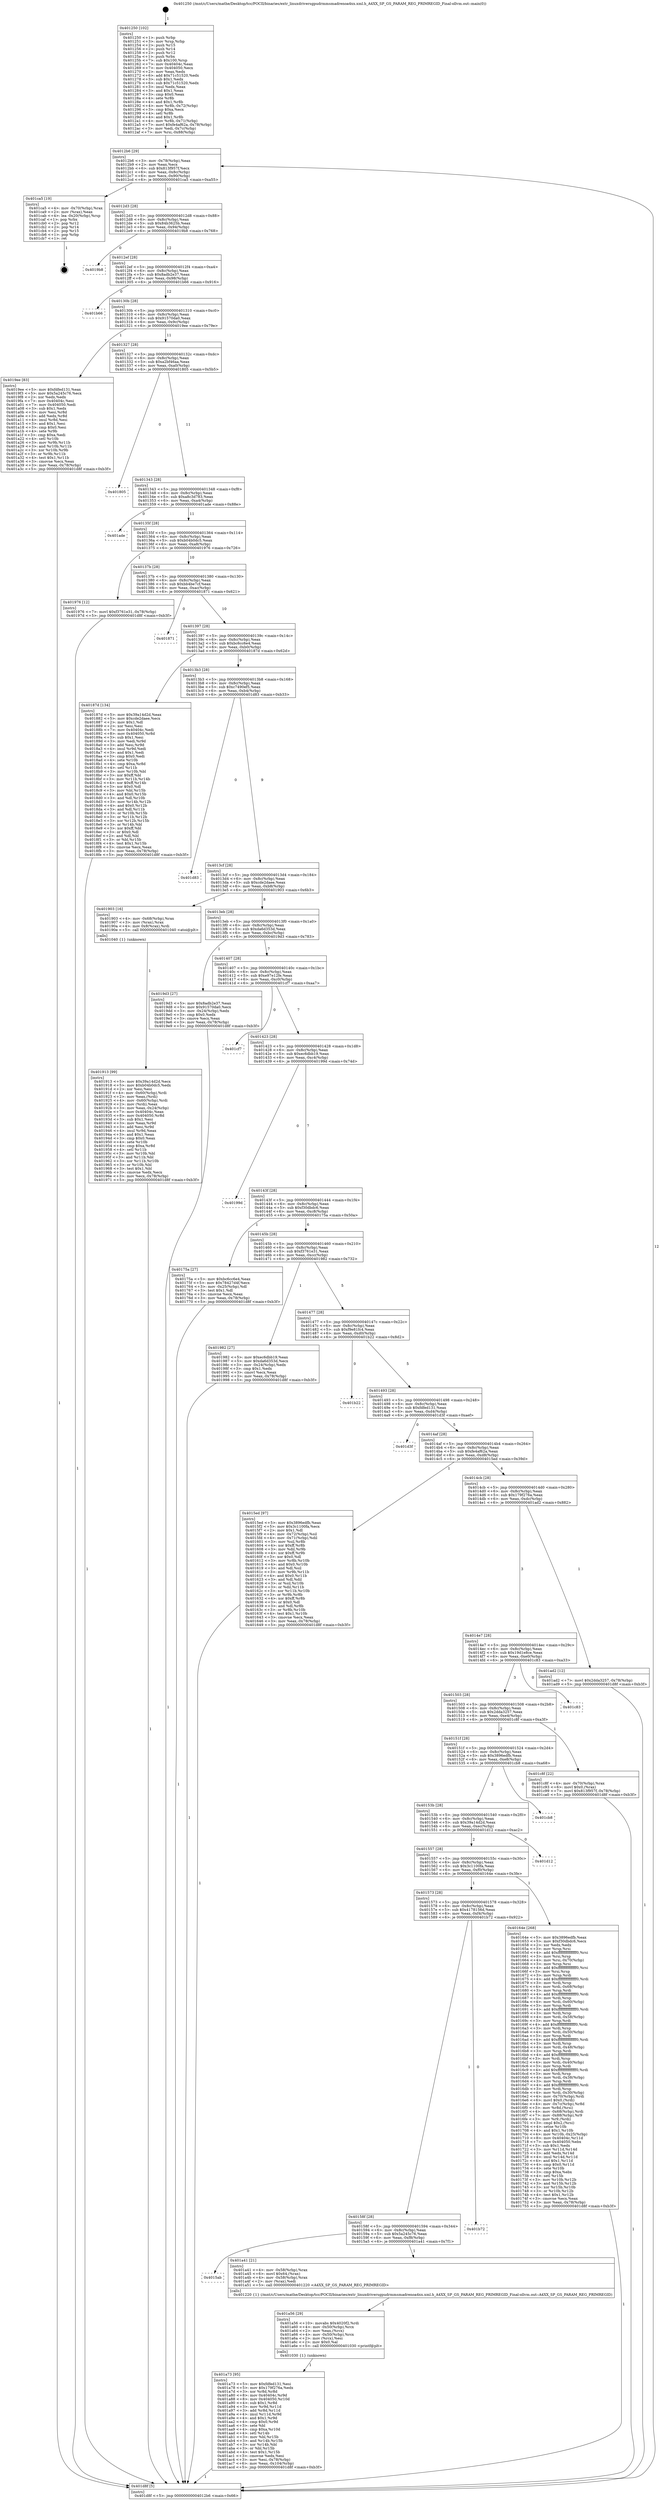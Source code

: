 digraph "0x401250" {
  label = "0x401250 (/mnt/c/Users/mathe/Desktop/tcc/POCII/binaries/extr_linuxdriversgpudrmmsmadrenoa4xx.xml.h_A4XX_SP_GS_PARAM_REG_PRIMREGID_Final-ollvm.out::main(0))"
  labelloc = "t"
  node[shape=record]

  Entry [label="",width=0.3,height=0.3,shape=circle,fillcolor=black,style=filled]
  "0x4012b6" [label="{
     0x4012b6 [29]\l
     | [instrs]\l
     &nbsp;&nbsp;0x4012b6 \<+3\>: mov -0x78(%rbp),%eax\l
     &nbsp;&nbsp;0x4012b9 \<+2\>: mov %eax,%ecx\l
     &nbsp;&nbsp;0x4012bb \<+6\>: sub $0x813f957f,%ecx\l
     &nbsp;&nbsp;0x4012c1 \<+6\>: mov %eax,-0x8c(%rbp)\l
     &nbsp;&nbsp;0x4012c7 \<+6\>: mov %ecx,-0x90(%rbp)\l
     &nbsp;&nbsp;0x4012cd \<+6\>: je 0000000000401ca5 \<main+0xa55\>\l
  }"]
  "0x401ca5" [label="{
     0x401ca5 [19]\l
     | [instrs]\l
     &nbsp;&nbsp;0x401ca5 \<+4\>: mov -0x70(%rbp),%rax\l
     &nbsp;&nbsp;0x401ca9 \<+2\>: mov (%rax),%eax\l
     &nbsp;&nbsp;0x401cab \<+4\>: lea -0x20(%rbp),%rsp\l
     &nbsp;&nbsp;0x401caf \<+1\>: pop %rbx\l
     &nbsp;&nbsp;0x401cb0 \<+2\>: pop %r12\l
     &nbsp;&nbsp;0x401cb2 \<+2\>: pop %r14\l
     &nbsp;&nbsp;0x401cb4 \<+2\>: pop %r15\l
     &nbsp;&nbsp;0x401cb6 \<+1\>: pop %rbp\l
     &nbsp;&nbsp;0x401cb7 \<+1\>: ret\l
  }"]
  "0x4012d3" [label="{
     0x4012d3 [28]\l
     | [instrs]\l
     &nbsp;&nbsp;0x4012d3 \<+5\>: jmp 00000000004012d8 \<main+0x88\>\l
     &nbsp;&nbsp;0x4012d8 \<+6\>: mov -0x8c(%rbp),%eax\l
     &nbsp;&nbsp;0x4012de \<+5\>: sub $0x84b3625b,%eax\l
     &nbsp;&nbsp;0x4012e3 \<+6\>: mov %eax,-0x94(%rbp)\l
     &nbsp;&nbsp;0x4012e9 \<+6\>: je 00000000004019b8 \<main+0x768\>\l
  }"]
  Exit [label="",width=0.3,height=0.3,shape=circle,fillcolor=black,style=filled,peripheries=2]
  "0x4019b8" [label="{
     0x4019b8\l
  }", style=dashed]
  "0x4012ef" [label="{
     0x4012ef [28]\l
     | [instrs]\l
     &nbsp;&nbsp;0x4012ef \<+5\>: jmp 00000000004012f4 \<main+0xa4\>\l
     &nbsp;&nbsp;0x4012f4 \<+6\>: mov -0x8c(%rbp),%eax\l
     &nbsp;&nbsp;0x4012fa \<+5\>: sub $0x8adb2e37,%eax\l
     &nbsp;&nbsp;0x4012ff \<+6\>: mov %eax,-0x98(%rbp)\l
     &nbsp;&nbsp;0x401305 \<+6\>: je 0000000000401b66 \<main+0x916\>\l
  }"]
  "0x401a73" [label="{
     0x401a73 [95]\l
     | [instrs]\l
     &nbsp;&nbsp;0x401a73 \<+5\>: mov $0xfdfed131,%esi\l
     &nbsp;&nbsp;0x401a78 \<+5\>: mov $0x179f276a,%edx\l
     &nbsp;&nbsp;0x401a7d \<+3\>: xor %r8d,%r8d\l
     &nbsp;&nbsp;0x401a80 \<+8\>: mov 0x40404c,%r9d\l
     &nbsp;&nbsp;0x401a88 \<+8\>: mov 0x404050,%r10d\l
     &nbsp;&nbsp;0x401a90 \<+4\>: sub $0x1,%r8d\l
     &nbsp;&nbsp;0x401a94 \<+3\>: mov %r9d,%r11d\l
     &nbsp;&nbsp;0x401a97 \<+3\>: add %r8d,%r11d\l
     &nbsp;&nbsp;0x401a9a \<+4\>: imul %r11d,%r9d\l
     &nbsp;&nbsp;0x401a9e \<+4\>: and $0x1,%r9d\l
     &nbsp;&nbsp;0x401aa2 \<+4\>: cmp $0x0,%r9d\l
     &nbsp;&nbsp;0x401aa6 \<+3\>: sete %bl\l
     &nbsp;&nbsp;0x401aa9 \<+4\>: cmp $0xa,%r10d\l
     &nbsp;&nbsp;0x401aad \<+4\>: setl %r14b\l
     &nbsp;&nbsp;0x401ab1 \<+3\>: mov %bl,%r15b\l
     &nbsp;&nbsp;0x401ab4 \<+3\>: and %r14b,%r15b\l
     &nbsp;&nbsp;0x401ab7 \<+3\>: xor %r14b,%bl\l
     &nbsp;&nbsp;0x401aba \<+3\>: or %bl,%r15b\l
     &nbsp;&nbsp;0x401abd \<+4\>: test $0x1,%r15b\l
     &nbsp;&nbsp;0x401ac1 \<+3\>: cmovne %edx,%esi\l
     &nbsp;&nbsp;0x401ac4 \<+3\>: mov %esi,-0x78(%rbp)\l
     &nbsp;&nbsp;0x401ac7 \<+6\>: mov %eax,-0x104(%rbp)\l
     &nbsp;&nbsp;0x401acd \<+5\>: jmp 0000000000401d8f \<main+0xb3f\>\l
  }"]
  "0x401b66" [label="{
     0x401b66\l
  }", style=dashed]
  "0x40130b" [label="{
     0x40130b [28]\l
     | [instrs]\l
     &nbsp;&nbsp;0x40130b \<+5\>: jmp 0000000000401310 \<main+0xc0\>\l
     &nbsp;&nbsp;0x401310 \<+6\>: mov -0x8c(%rbp),%eax\l
     &nbsp;&nbsp;0x401316 \<+5\>: sub $0x91570da0,%eax\l
     &nbsp;&nbsp;0x40131b \<+6\>: mov %eax,-0x9c(%rbp)\l
     &nbsp;&nbsp;0x401321 \<+6\>: je 00000000004019ee \<main+0x79e\>\l
  }"]
  "0x401a56" [label="{
     0x401a56 [29]\l
     | [instrs]\l
     &nbsp;&nbsp;0x401a56 \<+10\>: movabs $0x4020f2,%rdi\l
     &nbsp;&nbsp;0x401a60 \<+4\>: mov -0x50(%rbp),%rcx\l
     &nbsp;&nbsp;0x401a64 \<+2\>: mov %eax,(%rcx)\l
     &nbsp;&nbsp;0x401a66 \<+4\>: mov -0x50(%rbp),%rcx\l
     &nbsp;&nbsp;0x401a6a \<+2\>: mov (%rcx),%esi\l
     &nbsp;&nbsp;0x401a6c \<+2\>: mov $0x0,%al\l
     &nbsp;&nbsp;0x401a6e \<+5\>: call 0000000000401030 \<printf@plt\>\l
     | [calls]\l
     &nbsp;&nbsp;0x401030 \{1\} (unknown)\l
  }"]
  "0x4019ee" [label="{
     0x4019ee [83]\l
     | [instrs]\l
     &nbsp;&nbsp;0x4019ee \<+5\>: mov $0xfdfed131,%eax\l
     &nbsp;&nbsp;0x4019f3 \<+5\>: mov $0x5a245c76,%ecx\l
     &nbsp;&nbsp;0x4019f8 \<+2\>: xor %edx,%edx\l
     &nbsp;&nbsp;0x4019fa \<+7\>: mov 0x40404c,%esi\l
     &nbsp;&nbsp;0x401a01 \<+7\>: mov 0x404050,%edi\l
     &nbsp;&nbsp;0x401a08 \<+3\>: sub $0x1,%edx\l
     &nbsp;&nbsp;0x401a0b \<+3\>: mov %esi,%r8d\l
     &nbsp;&nbsp;0x401a0e \<+3\>: add %edx,%r8d\l
     &nbsp;&nbsp;0x401a11 \<+4\>: imul %r8d,%esi\l
     &nbsp;&nbsp;0x401a15 \<+3\>: and $0x1,%esi\l
     &nbsp;&nbsp;0x401a18 \<+3\>: cmp $0x0,%esi\l
     &nbsp;&nbsp;0x401a1b \<+4\>: sete %r9b\l
     &nbsp;&nbsp;0x401a1f \<+3\>: cmp $0xa,%edi\l
     &nbsp;&nbsp;0x401a22 \<+4\>: setl %r10b\l
     &nbsp;&nbsp;0x401a26 \<+3\>: mov %r9b,%r11b\l
     &nbsp;&nbsp;0x401a29 \<+3\>: and %r10b,%r11b\l
     &nbsp;&nbsp;0x401a2c \<+3\>: xor %r10b,%r9b\l
     &nbsp;&nbsp;0x401a2f \<+3\>: or %r9b,%r11b\l
     &nbsp;&nbsp;0x401a32 \<+4\>: test $0x1,%r11b\l
     &nbsp;&nbsp;0x401a36 \<+3\>: cmovne %ecx,%eax\l
     &nbsp;&nbsp;0x401a39 \<+3\>: mov %eax,-0x78(%rbp)\l
     &nbsp;&nbsp;0x401a3c \<+5\>: jmp 0000000000401d8f \<main+0xb3f\>\l
  }"]
  "0x401327" [label="{
     0x401327 [28]\l
     | [instrs]\l
     &nbsp;&nbsp;0x401327 \<+5\>: jmp 000000000040132c \<main+0xdc\>\l
     &nbsp;&nbsp;0x40132c \<+6\>: mov -0x8c(%rbp),%eax\l
     &nbsp;&nbsp;0x401332 \<+5\>: sub $0xa2bf46aa,%eax\l
     &nbsp;&nbsp;0x401337 \<+6\>: mov %eax,-0xa0(%rbp)\l
     &nbsp;&nbsp;0x40133d \<+6\>: je 0000000000401805 \<main+0x5b5\>\l
  }"]
  "0x4015ab" [label="{
     0x4015ab\l
  }", style=dashed]
  "0x401805" [label="{
     0x401805\l
  }", style=dashed]
  "0x401343" [label="{
     0x401343 [28]\l
     | [instrs]\l
     &nbsp;&nbsp;0x401343 \<+5\>: jmp 0000000000401348 \<main+0xf8\>\l
     &nbsp;&nbsp;0x401348 \<+6\>: mov -0x8c(%rbp),%eax\l
     &nbsp;&nbsp;0x40134e \<+5\>: sub $0xa8c3d783,%eax\l
     &nbsp;&nbsp;0x401353 \<+6\>: mov %eax,-0xa4(%rbp)\l
     &nbsp;&nbsp;0x401359 \<+6\>: je 0000000000401ade \<main+0x88e\>\l
  }"]
  "0x401a41" [label="{
     0x401a41 [21]\l
     | [instrs]\l
     &nbsp;&nbsp;0x401a41 \<+4\>: mov -0x58(%rbp),%rax\l
     &nbsp;&nbsp;0x401a45 \<+6\>: movl $0x64,(%rax)\l
     &nbsp;&nbsp;0x401a4b \<+4\>: mov -0x58(%rbp),%rax\l
     &nbsp;&nbsp;0x401a4f \<+2\>: mov (%rax),%edi\l
     &nbsp;&nbsp;0x401a51 \<+5\>: call 0000000000401220 \<A4XX_SP_GS_PARAM_REG_PRIMREGID\>\l
     | [calls]\l
     &nbsp;&nbsp;0x401220 \{1\} (/mnt/c/Users/mathe/Desktop/tcc/POCII/binaries/extr_linuxdriversgpudrmmsmadrenoa4xx.xml.h_A4XX_SP_GS_PARAM_REG_PRIMREGID_Final-ollvm.out::A4XX_SP_GS_PARAM_REG_PRIMREGID)\l
  }"]
  "0x401ade" [label="{
     0x401ade\l
  }", style=dashed]
  "0x40135f" [label="{
     0x40135f [28]\l
     | [instrs]\l
     &nbsp;&nbsp;0x40135f \<+5\>: jmp 0000000000401364 \<main+0x114\>\l
     &nbsp;&nbsp;0x401364 \<+6\>: mov -0x8c(%rbp),%eax\l
     &nbsp;&nbsp;0x40136a \<+5\>: sub $0xb04b0dc5,%eax\l
     &nbsp;&nbsp;0x40136f \<+6\>: mov %eax,-0xa8(%rbp)\l
     &nbsp;&nbsp;0x401375 \<+6\>: je 0000000000401976 \<main+0x726\>\l
  }"]
  "0x40158f" [label="{
     0x40158f [28]\l
     | [instrs]\l
     &nbsp;&nbsp;0x40158f \<+5\>: jmp 0000000000401594 \<main+0x344\>\l
     &nbsp;&nbsp;0x401594 \<+6\>: mov -0x8c(%rbp),%eax\l
     &nbsp;&nbsp;0x40159a \<+5\>: sub $0x5a245c76,%eax\l
     &nbsp;&nbsp;0x40159f \<+6\>: mov %eax,-0xf8(%rbp)\l
     &nbsp;&nbsp;0x4015a5 \<+6\>: je 0000000000401a41 \<main+0x7f1\>\l
  }"]
  "0x401976" [label="{
     0x401976 [12]\l
     | [instrs]\l
     &nbsp;&nbsp;0x401976 \<+7\>: movl $0xf3761e31,-0x78(%rbp)\l
     &nbsp;&nbsp;0x40197d \<+5\>: jmp 0000000000401d8f \<main+0xb3f\>\l
  }"]
  "0x40137b" [label="{
     0x40137b [28]\l
     | [instrs]\l
     &nbsp;&nbsp;0x40137b \<+5\>: jmp 0000000000401380 \<main+0x130\>\l
     &nbsp;&nbsp;0x401380 \<+6\>: mov -0x8c(%rbp),%eax\l
     &nbsp;&nbsp;0x401386 \<+5\>: sub $0xbb4be7cf,%eax\l
     &nbsp;&nbsp;0x40138b \<+6\>: mov %eax,-0xac(%rbp)\l
     &nbsp;&nbsp;0x401391 \<+6\>: je 0000000000401871 \<main+0x621\>\l
  }"]
  "0x401b72" [label="{
     0x401b72\l
  }", style=dashed]
  "0x401871" [label="{
     0x401871\l
  }", style=dashed]
  "0x401397" [label="{
     0x401397 [28]\l
     | [instrs]\l
     &nbsp;&nbsp;0x401397 \<+5\>: jmp 000000000040139c \<main+0x14c\>\l
     &nbsp;&nbsp;0x40139c \<+6\>: mov -0x8c(%rbp),%eax\l
     &nbsp;&nbsp;0x4013a2 \<+5\>: sub $0xbc6cc6e4,%eax\l
     &nbsp;&nbsp;0x4013a7 \<+6\>: mov %eax,-0xb0(%rbp)\l
     &nbsp;&nbsp;0x4013ad \<+6\>: je 000000000040187d \<main+0x62d\>\l
  }"]
  "0x401913" [label="{
     0x401913 [99]\l
     | [instrs]\l
     &nbsp;&nbsp;0x401913 \<+5\>: mov $0x39a14d2d,%ecx\l
     &nbsp;&nbsp;0x401918 \<+5\>: mov $0xb04b0dc5,%edx\l
     &nbsp;&nbsp;0x40191d \<+2\>: xor %esi,%esi\l
     &nbsp;&nbsp;0x40191f \<+4\>: mov -0x60(%rbp),%rdi\l
     &nbsp;&nbsp;0x401923 \<+2\>: mov %eax,(%rdi)\l
     &nbsp;&nbsp;0x401925 \<+4\>: mov -0x60(%rbp),%rdi\l
     &nbsp;&nbsp;0x401929 \<+2\>: mov (%rdi),%eax\l
     &nbsp;&nbsp;0x40192b \<+3\>: mov %eax,-0x24(%rbp)\l
     &nbsp;&nbsp;0x40192e \<+7\>: mov 0x40404c,%eax\l
     &nbsp;&nbsp;0x401935 \<+8\>: mov 0x404050,%r8d\l
     &nbsp;&nbsp;0x40193d \<+3\>: sub $0x1,%esi\l
     &nbsp;&nbsp;0x401940 \<+3\>: mov %eax,%r9d\l
     &nbsp;&nbsp;0x401943 \<+3\>: add %esi,%r9d\l
     &nbsp;&nbsp;0x401946 \<+4\>: imul %r9d,%eax\l
     &nbsp;&nbsp;0x40194a \<+3\>: and $0x1,%eax\l
     &nbsp;&nbsp;0x40194d \<+3\>: cmp $0x0,%eax\l
     &nbsp;&nbsp;0x401950 \<+4\>: sete %r10b\l
     &nbsp;&nbsp;0x401954 \<+4\>: cmp $0xa,%r8d\l
     &nbsp;&nbsp;0x401958 \<+4\>: setl %r11b\l
     &nbsp;&nbsp;0x40195c \<+3\>: mov %r10b,%bl\l
     &nbsp;&nbsp;0x40195f \<+3\>: and %r11b,%bl\l
     &nbsp;&nbsp;0x401962 \<+3\>: xor %r11b,%r10b\l
     &nbsp;&nbsp;0x401965 \<+3\>: or %r10b,%bl\l
     &nbsp;&nbsp;0x401968 \<+3\>: test $0x1,%bl\l
     &nbsp;&nbsp;0x40196b \<+3\>: cmovne %edx,%ecx\l
     &nbsp;&nbsp;0x40196e \<+3\>: mov %ecx,-0x78(%rbp)\l
     &nbsp;&nbsp;0x401971 \<+5\>: jmp 0000000000401d8f \<main+0xb3f\>\l
  }"]
  "0x40187d" [label="{
     0x40187d [134]\l
     | [instrs]\l
     &nbsp;&nbsp;0x40187d \<+5\>: mov $0x39a14d2d,%eax\l
     &nbsp;&nbsp;0x401882 \<+5\>: mov $0xcde2daee,%ecx\l
     &nbsp;&nbsp;0x401887 \<+2\>: mov $0x1,%dl\l
     &nbsp;&nbsp;0x401889 \<+2\>: xor %esi,%esi\l
     &nbsp;&nbsp;0x40188b \<+7\>: mov 0x40404c,%edi\l
     &nbsp;&nbsp;0x401892 \<+8\>: mov 0x404050,%r8d\l
     &nbsp;&nbsp;0x40189a \<+3\>: sub $0x1,%esi\l
     &nbsp;&nbsp;0x40189d \<+3\>: mov %edi,%r9d\l
     &nbsp;&nbsp;0x4018a0 \<+3\>: add %esi,%r9d\l
     &nbsp;&nbsp;0x4018a3 \<+4\>: imul %r9d,%edi\l
     &nbsp;&nbsp;0x4018a7 \<+3\>: and $0x1,%edi\l
     &nbsp;&nbsp;0x4018aa \<+3\>: cmp $0x0,%edi\l
     &nbsp;&nbsp;0x4018ad \<+4\>: sete %r10b\l
     &nbsp;&nbsp;0x4018b1 \<+4\>: cmp $0xa,%r8d\l
     &nbsp;&nbsp;0x4018b5 \<+4\>: setl %r11b\l
     &nbsp;&nbsp;0x4018b9 \<+3\>: mov %r10b,%bl\l
     &nbsp;&nbsp;0x4018bc \<+3\>: xor $0xff,%bl\l
     &nbsp;&nbsp;0x4018bf \<+3\>: mov %r11b,%r14b\l
     &nbsp;&nbsp;0x4018c2 \<+4\>: xor $0xff,%r14b\l
     &nbsp;&nbsp;0x4018c6 \<+3\>: xor $0x0,%dl\l
     &nbsp;&nbsp;0x4018c9 \<+3\>: mov %bl,%r15b\l
     &nbsp;&nbsp;0x4018cc \<+4\>: and $0x0,%r15b\l
     &nbsp;&nbsp;0x4018d0 \<+3\>: and %dl,%r10b\l
     &nbsp;&nbsp;0x4018d3 \<+3\>: mov %r14b,%r12b\l
     &nbsp;&nbsp;0x4018d6 \<+4\>: and $0x0,%r12b\l
     &nbsp;&nbsp;0x4018da \<+3\>: and %dl,%r11b\l
     &nbsp;&nbsp;0x4018dd \<+3\>: or %r10b,%r15b\l
     &nbsp;&nbsp;0x4018e0 \<+3\>: or %r11b,%r12b\l
     &nbsp;&nbsp;0x4018e3 \<+3\>: xor %r12b,%r15b\l
     &nbsp;&nbsp;0x4018e6 \<+3\>: or %r14b,%bl\l
     &nbsp;&nbsp;0x4018e9 \<+3\>: xor $0xff,%bl\l
     &nbsp;&nbsp;0x4018ec \<+3\>: or $0x0,%dl\l
     &nbsp;&nbsp;0x4018ef \<+2\>: and %dl,%bl\l
     &nbsp;&nbsp;0x4018f1 \<+3\>: or %bl,%r15b\l
     &nbsp;&nbsp;0x4018f4 \<+4\>: test $0x1,%r15b\l
     &nbsp;&nbsp;0x4018f8 \<+3\>: cmovne %ecx,%eax\l
     &nbsp;&nbsp;0x4018fb \<+3\>: mov %eax,-0x78(%rbp)\l
     &nbsp;&nbsp;0x4018fe \<+5\>: jmp 0000000000401d8f \<main+0xb3f\>\l
  }"]
  "0x4013b3" [label="{
     0x4013b3 [28]\l
     | [instrs]\l
     &nbsp;&nbsp;0x4013b3 \<+5\>: jmp 00000000004013b8 \<main+0x168\>\l
     &nbsp;&nbsp;0x4013b8 \<+6\>: mov -0x8c(%rbp),%eax\l
     &nbsp;&nbsp;0x4013be \<+5\>: sub $0xc7490ef5,%eax\l
     &nbsp;&nbsp;0x4013c3 \<+6\>: mov %eax,-0xb4(%rbp)\l
     &nbsp;&nbsp;0x4013c9 \<+6\>: je 0000000000401d83 \<main+0xb33\>\l
  }"]
  "0x401573" [label="{
     0x401573 [28]\l
     | [instrs]\l
     &nbsp;&nbsp;0x401573 \<+5\>: jmp 0000000000401578 \<main+0x328\>\l
     &nbsp;&nbsp;0x401578 \<+6\>: mov -0x8c(%rbp),%eax\l
     &nbsp;&nbsp;0x40157e \<+5\>: sub $0x4178156d,%eax\l
     &nbsp;&nbsp;0x401583 \<+6\>: mov %eax,-0xf4(%rbp)\l
     &nbsp;&nbsp;0x401589 \<+6\>: je 0000000000401b72 \<main+0x922\>\l
  }"]
  "0x401d83" [label="{
     0x401d83\l
  }", style=dashed]
  "0x4013cf" [label="{
     0x4013cf [28]\l
     | [instrs]\l
     &nbsp;&nbsp;0x4013cf \<+5\>: jmp 00000000004013d4 \<main+0x184\>\l
     &nbsp;&nbsp;0x4013d4 \<+6\>: mov -0x8c(%rbp),%eax\l
     &nbsp;&nbsp;0x4013da \<+5\>: sub $0xcde2daee,%eax\l
     &nbsp;&nbsp;0x4013df \<+6\>: mov %eax,-0xb8(%rbp)\l
     &nbsp;&nbsp;0x4013e5 \<+6\>: je 0000000000401903 \<main+0x6b3\>\l
  }"]
  "0x40164e" [label="{
     0x40164e [268]\l
     | [instrs]\l
     &nbsp;&nbsp;0x40164e \<+5\>: mov $0x3896edfb,%eax\l
     &nbsp;&nbsp;0x401653 \<+5\>: mov $0xf30dbdc6,%ecx\l
     &nbsp;&nbsp;0x401658 \<+2\>: xor %edx,%edx\l
     &nbsp;&nbsp;0x40165a \<+3\>: mov %rsp,%rsi\l
     &nbsp;&nbsp;0x40165d \<+4\>: add $0xfffffffffffffff0,%rsi\l
     &nbsp;&nbsp;0x401661 \<+3\>: mov %rsi,%rsp\l
     &nbsp;&nbsp;0x401664 \<+4\>: mov %rsi,-0x70(%rbp)\l
     &nbsp;&nbsp;0x401668 \<+3\>: mov %rsp,%rsi\l
     &nbsp;&nbsp;0x40166b \<+4\>: add $0xfffffffffffffff0,%rsi\l
     &nbsp;&nbsp;0x40166f \<+3\>: mov %rsi,%rsp\l
     &nbsp;&nbsp;0x401672 \<+3\>: mov %rsp,%rdi\l
     &nbsp;&nbsp;0x401675 \<+4\>: add $0xfffffffffffffff0,%rdi\l
     &nbsp;&nbsp;0x401679 \<+3\>: mov %rdi,%rsp\l
     &nbsp;&nbsp;0x40167c \<+4\>: mov %rdi,-0x68(%rbp)\l
     &nbsp;&nbsp;0x401680 \<+3\>: mov %rsp,%rdi\l
     &nbsp;&nbsp;0x401683 \<+4\>: add $0xfffffffffffffff0,%rdi\l
     &nbsp;&nbsp;0x401687 \<+3\>: mov %rdi,%rsp\l
     &nbsp;&nbsp;0x40168a \<+4\>: mov %rdi,-0x60(%rbp)\l
     &nbsp;&nbsp;0x40168e \<+3\>: mov %rsp,%rdi\l
     &nbsp;&nbsp;0x401691 \<+4\>: add $0xfffffffffffffff0,%rdi\l
     &nbsp;&nbsp;0x401695 \<+3\>: mov %rdi,%rsp\l
     &nbsp;&nbsp;0x401698 \<+4\>: mov %rdi,-0x58(%rbp)\l
     &nbsp;&nbsp;0x40169c \<+3\>: mov %rsp,%rdi\l
     &nbsp;&nbsp;0x40169f \<+4\>: add $0xfffffffffffffff0,%rdi\l
     &nbsp;&nbsp;0x4016a3 \<+3\>: mov %rdi,%rsp\l
     &nbsp;&nbsp;0x4016a6 \<+4\>: mov %rdi,-0x50(%rbp)\l
     &nbsp;&nbsp;0x4016aa \<+3\>: mov %rsp,%rdi\l
     &nbsp;&nbsp;0x4016ad \<+4\>: add $0xfffffffffffffff0,%rdi\l
     &nbsp;&nbsp;0x4016b1 \<+3\>: mov %rdi,%rsp\l
     &nbsp;&nbsp;0x4016b4 \<+4\>: mov %rdi,-0x48(%rbp)\l
     &nbsp;&nbsp;0x4016b8 \<+3\>: mov %rsp,%rdi\l
     &nbsp;&nbsp;0x4016bb \<+4\>: add $0xfffffffffffffff0,%rdi\l
     &nbsp;&nbsp;0x4016bf \<+3\>: mov %rdi,%rsp\l
     &nbsp;&nbsp;0x4016c2 \<+4\>: mov %rdi,-0x40(%rbp)\l
     &nbsp;&nbsp;0x4016c6 \<+3\>: mov %rsp,%rdi\l
     &nbsp;&nbsp;0x4016c9 \<+4\>: add $0xfffffffffffffff0,%rdi\l
     &nbsp;&nbsp;0x4016cd \<+3\>: mov %rdi,%rsp\l
     &nbsp;&nbsp;0x4016d0 \<+4\>: mov %rdi,-0x38(%rbp)\l
     &nbsp;&nbsp;0x4016d4 \<+3\>: mov %rsp,%rdi\l
     &nbsp;&nbsp;0x4016d7 \<+4\>: add $0xfffffffffffffff0,%rdi\l
     &nbsp;&nbsp;0x4016db \<+3\>: mov %rdi,%rsp\l
     &nbsp;&nbsp;0x4016de \<+4\>: mov %rdi,-0x30(%rbp)\l
     &nbsp;&nbsp;0x4016e2 \<+4\>: mov -0x70(%rbp),%rdi\l
     &nbsp;&nbsp;0x4016e6 \<+6\>: movl $0x0,(%rdi)\l
     &nbsp;&nbsp;0x4016ec \<+4\>: mov -0x7c(%rbp),%r8d\l
     &nbsp;&nbsp;0x4016f0 \<+3\>: mov %r8d,(%rsi)\l
     &nbsp;&nbsp;0x4016f3 \<+4\>: mov -0x68(%rbp),%rdi\l
     &nbsp;&nbsp;0x4016f7 \<+7\>: mov -0x88(%rbp),%r9\l
     &nbsp;&nbsp;0x4016fe \<+3\>: mov %r9,(%rdi)\l
     &nbsp;&nbsp;0x401701 \<+3\>: cmpl $0x2,(%rsi)\l
     &nbsp;&nbsp;0x401704 \<+4\>: setne %r10b\l
     &nbsp;&nbsp;0x401708 \<+4\>: and $0x1,%r10b\l
     &nbsp;&nbsp;0x40170c \<+4\>: mov %r10b,-0x25(%rbp)\l
     &nbsp;&nbsp;0x401710 \<+8\>: mov 0x40404c,%r11d\l
     &nbsp;&nbsp;0x401718 \<+7\>: mov 0x404050,%ebx\l
     &nbsp;&nbsp;0x40171f \<+3\>: sub $0x1,%edx\l
     &nbsp;&nbsp;0x401722 \<+3\>: mov %r11d,%r14d\l
     &nbsp;&nbsp;0x401725 \<+3\>: add %edx,%r14d\l
     &nbsp;&nbsp;0x401728 \<+4\>: imul %r14d,%r11d\l
     &nbsp;&nbsp;0x40172c \<+4\>: and $0x1,%r11d\l
     &nbsp;&nbsp;0x401730 \<+4\>: cmp $0x0,%r11d\l
     &nbsp;&nbsp;0x401734 \<+4\>: sete %r10b\l
     &nbsp;&nbsp;0x401738 \<+3\>: cmp $0xa,%ebx\l
     &nbsp;&nbsp;0x40173b \<+4\>: setl %r15b\l
     &nbsp;&nbsp;0x40173f \<+3\>: mov %r10b,%r12b\l
     &nbsp;&nbsp;0x401742 \<+3\>: and %r15b,%r12b\l
     &nbsp;&nbsp;0x401745 \<+3\>: xor %r15b,%r10b\l
     &nbsp;&nbsp;0x401748 \<+3\>: or %r10b,%r12b\l
     &nbsp;&nbsp;0x40174b \<+4\>: test $0x1,%r12b\l
     &nbsp;&nbsp;0x40174f \<+3\>: cmovne %ecx,%eax\l
     &nbsp;&nbsp;0x401752 \<+3\>: mov %eax,-0x78(%rbp)\l
     &nbsp;&nbsp;0x401755 \<+5\>: jmp 0000000000401d8f \<main+0xb3f\>\l
  }"]
  "0x401903" [label="{
     0x401903 [16]\l
     | [instrs]\l
     &nbsp;&nbsp;0x401903 \<+4\>: mov -0x68(%rbp),%rax\l
     &nbsp;&nbsp;0x401907 \<+3\>: mov (%rax),%rax\l
     &nbsp;&nbsp;0x40190a \<+4\>: mov 0x8(%rax),%rdi\l
     &nbsp;&nbsp;0x40190e \<+5\>: call 0000000000401040 \<atoi@plt\>\l
     | [calls]\l
     &nbsp;&nbsp;0x401040 \{1\} (unknown)\l
  }"]
  "0x4013eb" [label="{
     0x4013eb [28]\l
     | [instrs]\l
     &nbsp;&nbsp;0x4013eb \<+5\>: jmp 00000000004013f0 \<main+0x1a0\>\l
     &nbsp;&nbsp;0x4013f0 \<+6\>: mov -0x8c(%rbp),%eax\l
     &nbsp;&nbsp;0x4013f6 \<+5\>: sub $0xda6d353d,%eax\l
     &nbsp;&nbsp;0x4013fb \<+6\>: mov %eax,-0xbc(%rbp)\l
     &nbsp;&nbsp;0x401401 \<+6\>: je 00000000004019d3 \<main+0x783\>\l
  }"]
  "0x401557" [label="{
     0x401557 [28]\l
     | [instrs]\l
     &nbsp;&nbsp;0x401557 \<+5\>: jmp 000000000040155c \<main+0x30c\>\l
     &nbsp;&nbsp;0x40155c \<+6\>: mov -0x8c(%rbp),%eax\l
     &nbsp;&nbsp;0x401562 \<+5\>: sub $0x3c1100fa,%eax\l
     &nbsp;&nbsp;0x401567 \<+6\>: mov %eax,-0xf0(%rbp)\l
     &nbsp;&nbsp;0x40156d \<+6\>: je 000000000040164e \<main+0x3fe\>\l
  }"]
  "0x4019d3" [label="{
     0x4019d3 [27]\l
     | [instrs]\l
     &nbsp;&nbsp;0x4019d3 \<+5\>: mov $0x8adb2e37,%eax\l
     &nbsp;&nbsp;0x4019d8 \<+5\>: mov $0x91570da0,%ecx\l
     &nbsp;&nbsp;0x4019dd \<+3\>: mov -0x24(%rbp),%edx\l
     &nbsp;&nbsp;0x4019e0 \<+3\>: cmp $0x0,%edx\l
     &nbsp;&nbsp;0x4019e3 \<+3\>: cmove %ecx,%eax\l
     &nbsp;&nbsp;0x4019e6 \<+3\>: mov %eax,-0x78(%rbp)\l
     &nbsp;&nbsp;0x4019e9 \<+5\>: jmp 0000000000401d8f \<main+0xb3f\>\l
  }"]
  "0x401407" [label="{
     0x401407 [28]\l
     | [instrs]\l
     &nbsp;&nbsp;0x401407 \<+5\>: jmp 000000000040140c \<main+0x1bc\>\l
     &nbsp;&nbsp;0x40140c \<+6\>: mov -0x8c(%rbp),%eax\l
     &nbsp;&nbsp;0x401412 \<+5\>: sub $0xe97e12fe,%eax\l
     &nbsp;&nbsp;0x401417 \<+6\>: mov %eax,-0xc0(%rbp)\l
     &nbsp;&nbsp;0x40141d \<+6\>: je 0000000000401cf7 \<main+0xaa7\>\l
  }"]
  "0x401d12" [label="{
     0x401d12\l
  }", style=dashed]
  "0x401cf7" [label="{
     0x401cf7\l
  }", style=dashed]
  "0x401423" [label="{
     0x401423 [28]\l
     | [instrs]\l
     &nbsp;&nbsp;0x401423 \<+5\>: jmp 0000000000401428 \<main+0x1d8\>\l
     &nbsp;&nbsp;0x401428 \<+6\>: mov -0x8c(%rbp),%eax\l
     &nbsp;&nbsp;0x40142e \<+5\>: sub $0xec6dbb19,%eax\l
     &nbsp;&nbsp;0x401433 \<+6\>: mov %eax,-0xc4(%rbp)\l
     &nbsp;&nbsp;0x401439 \<+6\>: je 000000000040199d \<main+0x74d\>\l
  }"]
  "0x40153b" [label="{
     0x40153b [28]\l
     | [instrs]\l
     &nbsp;&nbsp;0x40153b \<+5\>: jmp 0000000000401540 \<main+0x2f0\>\l
     &nbsp;&nbsp;0x401540 \<+6\>: mov -0x8c(%rbp),%eax\l
     &nbsp;&nbsp;0x401546 \<+5\>: sub $0x39a14d2d,%eax\l
     &nbsp;&nbsp;0x40154b \<+6\>: mov %eax,-0xec(%rbp)\l
     &nbsp;&nbsp;0x401551 \<+6\>: je 0000000000401d12 \<main+0xac2\>\l
  }"]
  "0x40199d" [label="{
     0x40199d\l
  }", style=dashed]
  "0x40143f" [label="{
     0x40143f [28]\l
     | [instrs]\l
     &nbsp;&nbsp;0x40143f \<+5\>: jmp 0000000000401444 \<main+0x1f4\>\l
     &nbsp;&nbsp;0x401444 \<+6\>: mov -0x8c(%rbp),%eax\l
     &nbsp;&nbsp;0x40144a \<+5\>: sub $0xf30dbdc6,%eax\l
     &nbsp;&nbsp;0x40144f \<+6\>: mov %eax,-0xc8(%rbp)\l
     &nbsp;&nbsp;0x401455 \<+6\>: je 000000000040175a \<main+0x50a\>\l
  }"]
  "0x401cb8" [label="{
     0x401cb8\l
  }", style=dashed]
  "0x40175a" [label="{
     0x40175a [27]\l
     | [instrs]\l
     &nbsp;&nbsp;0x40175a \<+5\>: mov $0xbc6cc6e4,%eax\l
     &nbsp;&nbsp;0x40175f \<+5\>: mov $0x78427d4f,%ecx\l
     &nbsp;&nbsp;0x401764 \<+3\>: mov -0x25(%rbp),%dl\l
     &nbsp;&nbsp;0x401767 \<+3\>: test $0x1,%dl\l
     &nbsp;&nbsp;0x40176a \<+3\>: cmovne %ecx,%eax\l
     &nbsp;&nbsp;0x40176d \<+3\>: mov %eax,-0x78(%rbp)\l
     &nbsp;&nbsp;0x401770 \<+5\>: jmp 0000000000401d8f \<main+0xb3f\>\l
  }"]
  "0x40145b" [label="{
     0x40145b [28]\l
     | [instrs]\l
     &nbsp;&nbsp;0x40145b \<+5\>: jmp 0000000000401460 \<main+0x210\>\l
     &nbsp;&nbsp;0x401460 \<+6\>: mov -0x8c(%rbp),%eax\l
     &nbsp;&nbsp;0x401466 \<+5\>: sub $0xf3761e31,%eax\l
     &nbsp;&nbsp;0x40146b \<+6\>: mov %eax,-0xcc(%rbp)\l
     &nbsp;&nbsp;0x401471 \<+6\>: je 0000000000401982 \<main+0x732\>\l
  }"]
  "0x40151f" [label="{
     0x40151f [28]\l
     | [instrs]\l
     &nbsp;&nbsp;0x40151f \<+5\>: jmp 0000000000401524 \<main+0x2d4\>\l
     &nbsp;&nbsp;0x401524 \<+6\>: mov -0x8c(%rbp),%eax\l
     &nbsp;&nbsp;0x40152a \<+5\>: sub $0x3896edfb,%eax\l
     &nbsp;&nbsp;0x40152f \<+6\>: mov %eax,-0xe8(%rbp)\l
     &nbsp;&nbsp;0x401535 \<+6\>: je 0000000000401cb8 \<main+0xa68\>\l
  }"]
  "0x401982" [label="{
     0x401982 [27]\l
     | [instrs]\l
     &nbsp;&nbsp;0x401982 \<+5\>: mov $0xec6dbb19,%eax\l
     &nbsp;&nbsp;0x401987 \<+5\>: mov $0xda6d353d,%ecx\l
     &nbsp;&nbsp;0x40198c \<+3\>: mov -0x24(%rbp),%edx\l
     &nbsp;&nbsp;0x40198f \<+3\>: cmp $0x1,%edx\l
     &nbsp;&nbsp;0x401992 \<+3\>: cmovl %ecx,%eax\l
     &nbsp;&nbsp;0x401995 \<+3\>: mov %eax,-0x78(%rbp)\l
     &nbsp;&nbsp;0x401998 \<+5\>: jmp 0000000000401d8f \<main+0xb3f\>\l
  }"]
  "0x401477" [label="{
     0x401477 [28]\l
     | [instrs]\l
     &nbsp;&nbsp;0x401477 \<+5\>: jmp 000000000040147c \<main+0x22c\>\l
     &nbsp;&nbsp;0x40147c \<+6\>: mov -0x8c(%rbp),%eax\l
     &nbsp;&nbsp;0x401482 \<+5\>: sub $0xf9e81fc4,%eax\l
     &nbsp;&nbsp;0x401487 \<+6\>: mov %eax,-0xd0(%rbp)\l
     &nbsp;&nbsp;0x40148d \<+6\>: je 0000000000401b22 \<main+0x8d2\>\l
  }"]
  "0x401c8f" [label="{
     0x401c8f [22]\l
     | [instrs]\l
     &nbsp;&nbsp;0x401c8f \<+4\>: mov -0x70(%rbp),%rax\l
     &nbsp;&nbsp;0x401c93 \<+6\>: movl $0x0,(%rax)\l
     &nbsp;&nbsp;0x401c99 \<+7\>: movl $0x813f957f,-0x78(%rbp)\l
     &nbsp;&nbsp;0x401ca0 \<+5\>: jmp 0000000000401d8f \<main+0xb3f\>\l
  }"]
  "0x401b22" [label="{
     0x401b22\l
  }", style=dashed]
  "0x401493" [label="{
     0x401493 [28]\l
     | [instrs]\l
     &nbsp;&nbsp;0x401493 \<+5\>: jmp 0000000000401498 \<main+0x248\>\l
     &nbsp;&nbsp;0x401498 \<+6\>: mov -0x8c(%rbp),%eax\l
     &nbsp;&nbsp;0x40149e \<+5\>: sub $0xfdfed131,%eax\l
     &nbsp;&nbsp;0x4014a3 \<+6\>: mov %eax,-0xd4(%rbp)\l
     &nbsp;&nbsp;0x4014a9 \<+6\>: je 0000000000401d3f \<main+0xaef\>\l
  }"]
  "0x401503" [label="{
     0x401503 [28]\l
     | [instrs]\l
     &nbsp;&nbsp;0x401503 \<+5\>: jmp 0000000000401508 \<main+0x2b8\>\l
     &nbsp;&nbsp;0x401508 \<+6\>: mov -0x8c(%rbp),%eax\l
     &nbsp;&nbsp;0x40150e \<+5\>: sub $0x2dda3257,%eax\l
     &nbsp;&nbsp;0x401513 \<+6\>: mov %eax,-0xe4(%rbp)\l
     &nbsp;&nbsp;0x401519 \<+6\>: je 0000000000401c8f \<main+0xa3f\>\l
  }"]
  "0x401d3f" [label="{
     0x401d3f\l
  }", style=dashed]
  "0x4014af" [label="{
     0x4014af [28]\l
     | [instrs]\l
     &nbsp;&nbsp;0x4014af \<+5\>: jmp 00000000004014b4 \<main+0x264\>\l
     &nbsp;&nbsp;0x4014b4 \<+6\>: mov -0x8c(%rbp),%eax\l
     &nbsp;&nbsp;0x4014ba \<+5\>: sub $0xfe4af62a,%eax\l
     &nbsp;&nbsp;0x4014bf \<+6\>: mov %eax,-0xd8(%rbp)\l
     &nbsp;&nbsp;0x4014c5 \<+6\>: je 00000000004015ed \<main+0x39d\>\l
  }"]
  "0x401c83" [label="{
     0x401c83\l
  }", style=dashed]
  "0x4015ed" [label="{
     0x4015ed [97]\l
     | [instrs]\l
     &nbsp;&nbsp;0x4015ed \<+5\>: mov $0x3896edfb,%eax\l
     &nbsp;&nbsp;0x4015f2 \<+5\>: mov $0x3c1100fa,%ecx\l
     &nbsp;&nbsp;0x4015f7 \<+2\>: mov $0x1,%dl\l
     &nbsp;&nbsp;0x4015f9 \<+4\>: mov -0x72(%rbp),%sil\l
     &nbsp;&nbsp;0x4015fd \<+4\>: mov -0x71(%rbp),%dil\l
     &nbsp;&nbsp;0x401601 \<+3\>: mov %sil,%r8b\l
     &nbsp;&nbsp;0x401604 \<+4\>: xor $0xff,%r8b\l
     &nbsp;&nbsp;0x401608 \<+3\>: mov %dil,%r9b\l
     &nbsp;&nbsp;0x40160b \<+4\>: xor $0xff,%r9b\l
     &nbsp;&nbsp;0x40160f \<+3\>: xor $0x0,%dl\l
     &nbsp;&nbsp;0x401612 \<+3\>: mov %r8b,%r10b\l
     &nbsp;&nbsp;0x401615 \<+4\>: and $0x0,%r10b\l
     &nbsp;&nbsp;0x401619 \<+3\>: and %dl,%sil\l
     &nbsp;&nbsp;0x40161c \<+3\>: mov %r9b,%r11b\l
     &nbsp;&nbsp;0x40161f \<+4\>: and $0x0,%r11b\l
     &nbsp;&nbsp;0x401623 \<+3\>: and %dl,%dil\l
     &nbsp;&nbsp;0x401626 \<+3\>: or %sil,%r10b\l
     &nbsp;&nbsp;0x401629 \<+3\>: or %dil,%r11b\l
     &nbsp;&nbsp;0x40162c \<+3\>: xor %r11b,%r10b\l
     &nbsp;&nbsp;0x40162f \<+3\>: or %r9b,%r8b\l
     &nbsp;&nbsp;0x401632 \<+4\>: xor $0xff,%r8b\l
     &nbsp;&nbsp;0x401636 \<+3\>: or $0x0,%dl\l
     &nbsp;&nbsp;0x401639 \<+3\>: and %dl,%r8b\l
     &nbsp;&nbsp;0x40163c \<+3\>: or %r8b,%r10b\l
     &nbsp;&nbsp;0x40163f \<+4\>: test $0x1,%r10b\l
     &nbsp;&nbsp;0x401643 \<+3\>: cmovne %ecx,%eax\l
     &nbsp;&nbsp;0x401646 \<+3\>: mov %eax,-0x78(%rbp)\l
     &nbsp;&nbsp;0x401649 \<+5\>: jmp 0000000000401d8f \<main+0xb3f\>\l
  }"]
  "0x4014cb" [label="{
     0x4014cb [28]\l
     | [instrs]\l
     &nbsp;&nbsp;0x4014cb \<+5\>: jmp 00000000004014d0 \<main+0x280\>\l
     &nbsp;&nbsp;0x4014d0 \<+6\>: mov -0x8c(%rbp),%eax\l
     &nbsp;&nbsp;0x4014d6 \<+5\>: sub $0x179f276a,%eax\l
     &nbsp;&nbsp;0x4014db \<+6\>: mov %eax,-0xdc(%rbp)\l
     &nbsp;&nbsp;0x4014e1 \<+6\>: je 0000000000401ad2 \<main+0x882\>\l
  }"]
  "0x401d8f" [label="{
     0x401d8f [5]\l
     | [instrs]\l
     &nbsp;&nbsp;0x401d8f \<+5\>: jmp 00000000004012b6 \<main+0x66\>\l
  }"]
  "0x401250" [label="{
     0x401250 [102]\l
     | [instrs]\l
     &nbsp;&nbsp;0x401250 \<+1\>: push %rbp\l
     &nbsp;&nbsp;0x401251 \<+3\>: mov %rsp,%rbp\l
     &nbsp;&nbsp;0x401254 \<+2\>: push %r15\l
     &nbsp;&nbsp;0x401256 \<+2\>: push %r14\l
     &nbsp;&nbsp;0x401258 \<+2\>: push %r12\l
     &nbsp;&nbsp;0x40125a \<+1\>: push %rbx\l
     &nbsp;&nbsp;0x40125b \<+7\>: sub $0x100,%rsp\l
     &nbsp;&nbsp;0x401262 \<+7\>: mov 0x40404c,%eax\l
     &nbsp;&nbsp;0x401269 \<+7\>: mov 0x404050,%ecx\l
     &nbsp;&nbsp;0x401270 \<+2\>: mov %eax,%edx\l
     &nbsp;&nbsp;0x401272 \<+6\>: add $0x71c51520,%edx\l
     &nbsp;&nbsp;0x401278 \<+3\>: sub $0x1,%edx\l
     &nbsp;&nbsp;0x40127b \<+6\>: sub $0x71c51520,%edx\l
     &nbsp;&nbsp;0x401281 \<+3\>: imul %edx,%eax\l
     &nbsp;&nbsp;0x401284 \<+3\>: and $0x1,%eax\l
     &nbsp;&nbsp;0x401287 \<+3\>: cmp $0x0,%eax\l
     &nbsp;&nbsp;0x40128a \<+4\>: sete %r8b\l
     &nbsp;&nbsp;0x40128e \<+4\>: and $0x1,%r8b\l
     &nbsp;&nbsp;0x401292 \<+4\>: mov %r8b,-0x72(%rbp)\l
     &nbsp;&nbsp;0x401296 \<+3\>: cmp $0xa,%ecx\l
     &nbsp;&nbsp;0x401299 \<+4\>: setl %r8b\l
     &nbsp;&nbsp;0x40129d \<+4\>: and $0x1,%r8b\l
     &nbsp;&nbsp;0x4012a1 \<+4\>: mov %r8b,-0x71(%rbp)\l
     &nbsp;&nbsp;0x4012a5 \<+7\>: movl $0xfe4af62a,-0x78(%rbp)\l
     &nbsp;&nbsp;0x4012ac \<+3\>: mov %edi,-0x7c(%rbp)\l
     &nbsp;&nbsp;0x4012af \<+7\>: mov %rsi,-0x88(%rbp)\l
  }"]
  "0x4014e7" [label="{
     0x4014e7 [28]\l
     | [instrs]\l
     &nbsp;&nbsp;0x4014e7 \<+5\>: jmp 00000000004014ec \<main+0x29c\>\l
     &nbsp;&nbsp;0x4014ec \<+6\>: mov -0x8c(%rbp),%eax\l
     &nbsp;&nbsp;0x4014f2 \<+5\>: sub $0x19d1e8ce,%eax\l
     &nbsp;&nbsp;0x4014f7 \<+6\>: mov %eax,-0xe0(%rbp)\l
     &nbsp;&nbsp;0x4014fd \<+6\>: je 0000000000401c83 \<main+0xa33\>\l
  }"]
  "0x401ad2" [label="{
     0x401ad2 [12]\l
     | [instrs]\l
     &nbsp;&nbsp;0x401ad2 \<+7\>: movl $0x2dda3257,-0x78(%rbp)\l
     &nbsp;&nbsp;0x401ad9 \<+5\>: jmp 0000000000401d8f \<main+0xb3f\>\l
  }"]
  Entry -> "0x401250" [label=" 1"]
  "0x4012b6" -> "0x401ca5" [label=" 1"]
  "0x4012b6" -> "0x4012d3" [label=" 12"]
  "0x401ca5" -> Exit [label=" 1"]
  "0x4012d3" -> "0x4019b8" [label=" 0"]
  "0x4012d3" -> "0x4012ef" [label=" 12"]
  "0x401c8f" -> "0x401d8f" [label=" 1"]
  "0x4012ef" -> "0x401b66" [label=" 0"]
  "0x4012ef" -> "0x40130b" [label=" 12"]
  "0x401ad2" -> "0x401d8f" [label=" 1"]
  "0x40130b" -> "0x4019ee" [label=" 1"]
  "0x40130b" -> "0x401327" [label=" 11"]
  "0x401a73" -> "0x401d8f" [label=" 1"]
  "0x401327" -> "0x401805" [label=" 0"]
  "0x401327" -> "0x401343" [label=" 11"]
  "0x401a56" -> "0x401a73" [label=" 1"]
  "0x401343" -> "0x401ade" [label=" 0"]
  "0x401343" -> "0x40135f" [label=" 11"]
  "0x401a41" -> "0x401a56" [label=" 1"]
  "0x40135f" -> "0x401976" [label=" 1"]
  "0x40135f" -> "0x40137b" [label=" 10"]
  "0x40158f" -> "0x401a41" [label=" 1"]
  "0x40137b" -> "0x401871" [label=" 0"]
  "0x40137b" -> "0x401397" [label=" 10"]
  "0x40158f" -> "0x4015ab" [label=" 0"]
  "0x401397" -> "0x40187d" [label=" 1"]
  "0x401397" -> "0x4013b3" [label=" 9"]
  "0x401573" -> "0x401b72" [label=" 0"]
  "0x4013b3" -> "0x401d83" [label=" 0"]
  "0x4013b3" -> "0x4013cf" [label=" 9"]
  "0x4019ee" -> "0x401d8f" [label=" 1"]
  "0x4013cf" -> "0x401903" [label=" 1"]
  "0x4013cf" -> "0x4013eb" [label=" 8"]
  "0x4019d3" -> "0x401d8f" [label=" 1"]
  "0x4013eb" -> "0x4019d3" [label=" 1"]
  "0x4013eb" -> "0x401407" [label=" 7"]
  "0x401976" -> "0x401d8f" [label=" 1"]
  "0x401407" -> "0x401cf7" [label=" 0"]
  "0x401407" -> "0x401423" [label=" 7"]
  "0x401913" -> "0x401d8f" [label=" 1"]
  "0x401423" -> "0x40199d" [label=" 0"]
  "0x401423" -> "0x40143f" [label=" 7"]
  "0x40187d" -> "0x401d8f" [label=" 1"]
  "0x40143f" -> "0x40175a" [label=" 1"]
  "0x40143f" -> "0x40145b" [label=" 6"]
  "0x40175a" -> "0x401d8f" [label=" 1"]
  "0x40145b" -> "0x401982" [label=" 1"]
  "0x40145b" -> "0x401477" [label=" 5"]
  "0x401573" -> "0x40158f" [label=" 1"]
  "0x401477" -> "0x401b22" [label=" 0"]
  "0x401477" -> "0x401493" [label=" 5"]
  "0x401557" -> "0x401573" [label=" 1"]
  "0x401493" -> "0x401d3f" [label=" 0"]
  "0x401493" -> "0x4014af" [label=" 5"]
  "0x401982" -> "0x401d8f" [label=" 1"]
  "0x4014af" -> "0x4015ed" [label=" 1"]
  "0x4014af" -> "0x4014cb" [label=" 4"]
  "0x4015ed" -> "0x401d8f" [label=" 1"]
  "0x401250" -> "0x4012b6" [label=" 1"]
  "0x401d8f" -> "0x4012b6" [label=" 12"]
  "0x40153b" -> "0x401557" [label=" 2"]
  "0x4014cb" -> "0x401ad2" [label=" 1"]
  "0x4014cb" -> "0x4014e7" [label=" 3"]
  "0x40153b" -> "0x401d12" [label=" 0"]
  "0x4014e7" -> "0x401c83" [label=" 0"]
  "0x4014e7" -> "0x401503" [label=" 3"]
  "0x401557" -> "0x40164e" [label=" 1"]
  "0x401503" -> "0x401c8f" [label=" 1"]
  "0x401503" -> "0x40151f" [label=" 2"]
  "0x40164e" -> "0x401d8f" [label=" 1"]
  "0x40151f" -> "0x401cb8" [label=" 0"]
  "0x40151f" -> "0x40153b" [label=" 2"]
  "0x401903" -> "0x401913" [label=" 1"]
}
